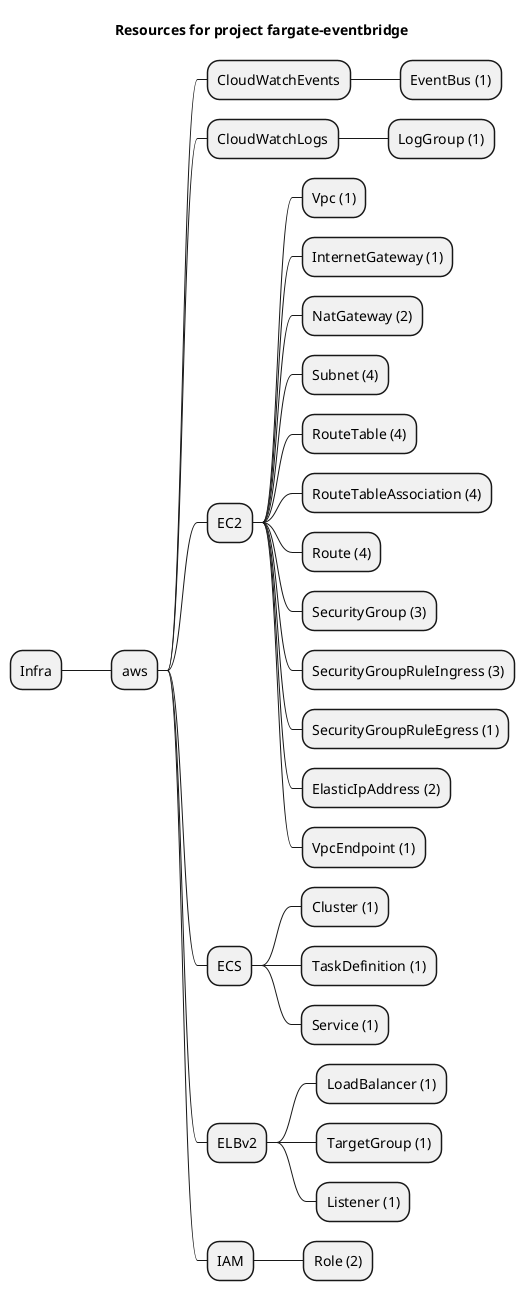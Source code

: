 @startmindmap
title Resources for project fargate-eventbridge
skinparam monochrome true
+ Infra
++ aws
+++ CloudWatchEvents
++++ EventBus (1)
+++ CloudWatchLogs
++++ LogGroup (1)
+++ EC2
++++ Vpc (1)
++++ InternetGateway (1)
++++ NatGateway (2)
++++ Subnet (4)
++++ RouteTable (4)
++++ RouteTableAssociation (4)
++++ Route (4)
++++ SecurityGroup (3)
++++ SecurityGroupRuleIngress (3)
++++ SecurityGroupRuleEgress (1)
++++ ElasticIpAddress (2)
++++ VpcEndpoint (1)
+++ ECS
++++ Cluster (1)
++++ TaskDefinition (1)
++++ Service (1)
+++ ELBv2
++++ LoadBalancer (1)
++++ TargetGroup (1)
++++ Listener (1)
+++ IAM
++++ Role (2)
@endmindmap